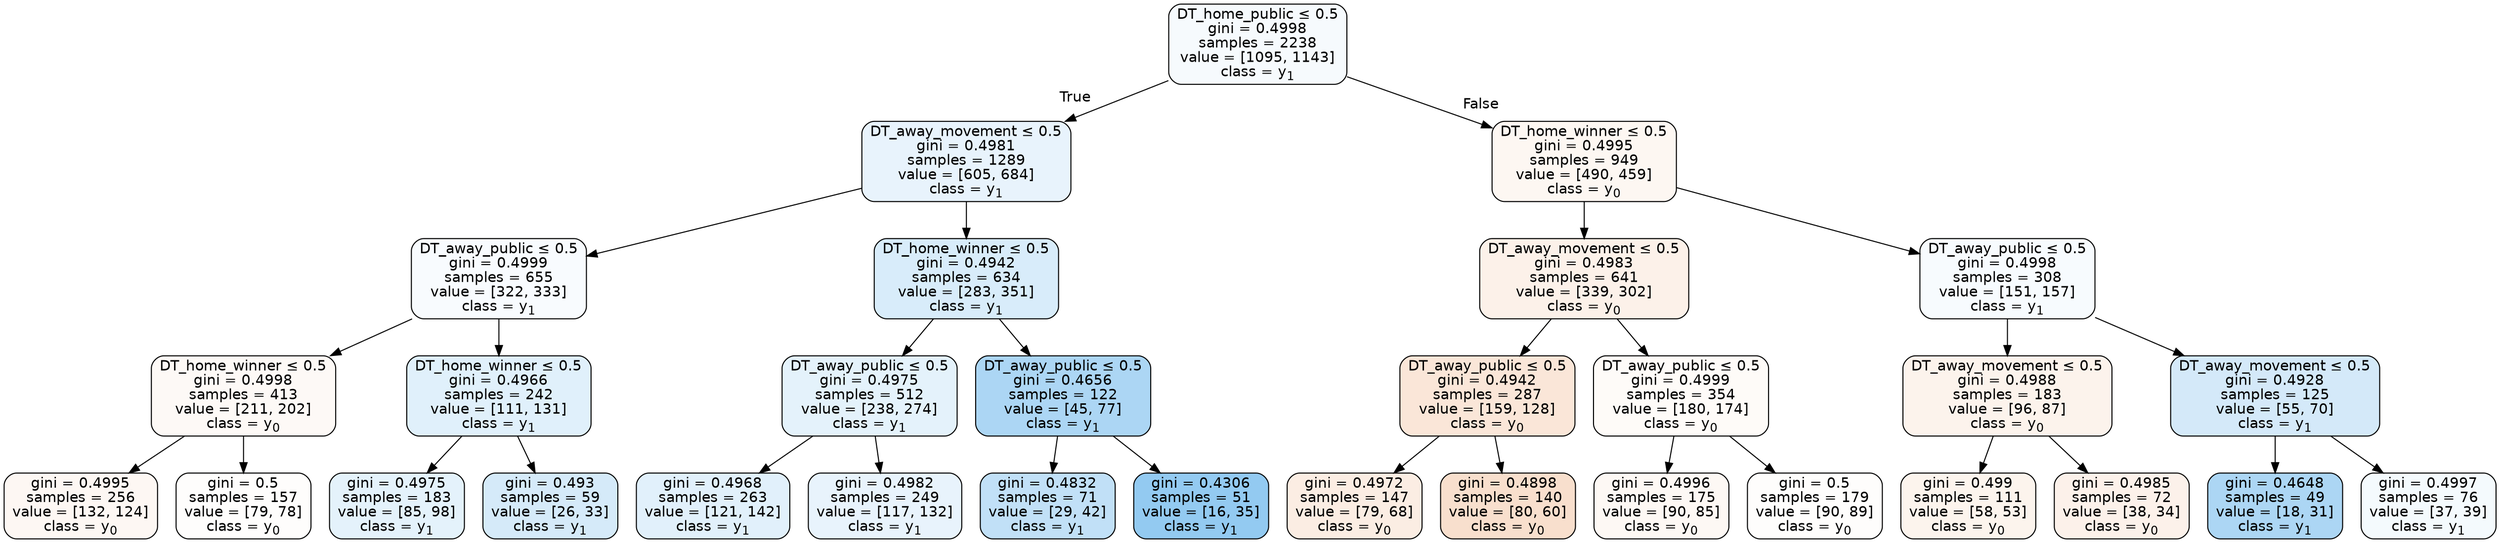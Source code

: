 digraph Tree {
node [shape=box, style="filled, rounded", color="black", fontname=helvetica] ;
edge [fontname=helvetica] ;
0 [label=<DT_home_public &le; 0.5<br/>gini = 0.4998<br/>samples = 2238<br/>value = [1095, 1143]<br/>class = y<SUB>1</SUB>>, fillcolor="#399de50b"] ;
1 [label=<DT_away_movement &le; 0.5<br/>gini = 0.4981<br/>samples = 1289<br/>value = [605, 684]<br/>class = y<SUB>1</SUB>>, fillcolor="#399de51d"] ;
0 -> 1 [labeldistance=2.5, labelangle=45, headlabel="True"] ;
2 [label=<DT_away_public &le; 0.5<br/>gini = 0.4999<br/>samples = 655<br/>value = [322, 333]<br/>class = y<SUB>1</SUB>>, fillcolor="#399de508"] ;
1 -> 2 ;
3 [label=<DT_home_winner &le; 0.5<br/>gini = 0.4998<br/>samples = 413<br/>value = [211, 202]<br/>class = y<SUB>0</SUB>>, fillcolor="#e581390b"] ;
2 -> 3 ;
4 [label=<gini = 0.4995<br/>samples = 256<br/>value = [132, 124]<br/>class = y<SUB>0</SUB>>, fillcolor="#e581390f"] ;
3 -> 4 ;
5 [label=<gini = 0.5<br/>samples = 157<br/>value = [79, 78]<br/>class = y<SUB>0</SUB>>, fillcolor="#e5813903"] ;
3 -> 5 ;
6 [label=<DT_home_winner &le; 0.5<br/>gini = 0.4966<br/>samples = 242<br/>value = [111, 131]<br/>class = y<SUB>1</SUB>>, fillcolor="#399de527"] ;
2 -> 6 ;
7 [label=<gini = 0.4975<br/>samples = 183<br/>value = [85, 98]<br/>class = y<SUB>1</SUB>>, fillcolor="#399de522"] ;
6 -> 7 ;
8 [label=<gini = 0.493<br/>samples = 59<br/>value = [26, 33]<br/>class = y<SUB>1</SUB>>, fillcolor="#399de536"] ;
6 -> 8 ;
9 [label=<DT_home_winner &le; 0.5<br/>gini = 0.4942<br/>samples = 634<br/>value = [283, 351]<br/>class = y<SUB>1</SUB>>, fillcolor="#399de531"] ;
1 -> 9 ;
10 [label=<DT_away_public &le; 0.5<br/>gini = 0.4975<br/>samples = 512<br/>value = [238, 274]<br/>class = y<SUB>1</SUB>>, fillcolor="#399de522"] ;
9 -> 10 ;
11 [label=<gini = 0.4968<br/>samples = 263<br/>value = [121, 142]<br/>class = y<SUB>1</SUB>>, fillcolor="#399de526"] ;
10 -> 11 ;
12 [label=<gini = 0.4982<br/>samples = 249<br/>value = [117, 132]<br/>class = y<SUB>1</SUB>>, fillcolor="#399de51d"] ;
10 -> 12 ;
13 [label=<DT_away_public &le; 0.5<br/>gini = 0.4656<br/>samples = 122<br/>value = [45, 77]<br/>class = y<SUB>1</SUB>>, fillcolor="#399de56a"] ;
9 -> 13 ;
14 [label=<gini = 0.4832<br/>samples = 71<br/>value = [29, 42]<br/>class = y<SUB>1</SUB>>, fillcolor="#399de54f"] ;
13 -> 14 ;
15 [label=<gini = 0.4306<br/>samples = 51<br/>value = [16, 35]<br/>class = y<SUB>1</SUB>>, fillcolor="#399de58a"] ;
13 -> 15 ;
16 [label=<DT_home_winner &le; 0.5<br/>gini = 0.4995<br/>samples = 949<br/>value = [490, 459]<br/>class = y<SUB>0</SUB>>, fillcolor="#e5813910"] ;
0 -> 16 [labeldistance=2.5, labelangle=-45, headlabel="False"] ;
17 [label=<DT_away_movement &le; 0.5<br/>gini = 0.4983<br/>samples = 641<br/>value = [339, 302]<br/>class = y<SUB>0</SUB>>, fillcolor="#e581391c"] ;
16 -> 17 ;
18 [label=<DT_away_public &le; 0.5<br/>gini = 0.4942<br/>samples = 287<br/>value = [159, 128]<br/>class = y<SUB>0</SUB>>, fillcolor="#e5813932"] ;
17 -> 18 ;
19 [label=<gini = 0.4972<br/>samples = 147<br/>value = [79, 68]<br/>class = y<SUB>0</SUB>>, fillcolor="#e5813924"] ;
18 -> 19 ;
20 [label=<gini = 0.4898<br/>samples = 140<br/>value = [80, 60]<br/>class = y<SUB>0</SUB>>, fillcolor="#e5813940"] ;
18 -> 20 ;
21 [label=<DT_away_public &le; 0.5<br/>gini = 0.4999<br/>samples = 354<br/>value = [180, 174]<br/>class = y<SUB>0</SUB>>, fillcolor="#e5813908"] ;
17 -> 21 ;
22 [label=<gini = 0.4996<br/>samples = 175<br/>value = [90, 85]<br/>class = y<SUB>0</SUB>>, fillcolor="#e581390e"] ;
21 -> 22 ;
23 [label=<gini = 0.5<br/>samples = 179<br/>value = [90, 89]<br/>class = y<SUB>0</SUB>>, fillcolor="#e5813903"] ;
21 -> 23 ;
24 [label=<DT_away_public &le; 0.5<br/>gini = 0.4998<br/>samples = 308<br/>value = [151, 157]<br/>class = y<SUB>1</SUB>>, fillcolor="#399de50a"] ;
16 -> 24 ;
25 [label=<DT_away_movement &le; 0.5<br/>gini = 0.4988<br/>samples = 183<br/>value = [96, 87]<br/>class = y<SUB>0</SUB>>, fillcolor="#e5813918"] ;
24 -> 25 ;
26 [label=<gini = 0.499<br/>samples = 111<br/>value = [58, 53]<br/>class = y<SUB>0</SUB>>, fillcolor="#e5813916"] ;
25 -> 26 ;
27 [label=<gini = 0.4985<br/>samples = 72<br/>value = [38, 34]<br/>class = y<SUB>0</SUB>>, fillcolor="#e581391b"] ;
25 -> 27 ;
28 [label=<DT_away_movement &le; 0.5<br/>gini = 0.4928<br/>samples = 125<br/>value = [55, 70]<br/>class = y<SUB>1</SUB>>, fillcolor="#399de537"] ;
24 -> 28 ;
29 [label=<gini = 0.4648<br/>samples = 49<br/>value = [18, 31]<br/>class = y<SUB>1</SUB>>, fillcolor="#399de56b"] ;
28 -> 29 ;
30 [label=<gini = 0.4997<br/>samples = 76<br/>value = [37, 39]<br/>class = y<SUB>1</SUB>>, fillcolor="#399de50d"] ;
28 -> 30 ;
}